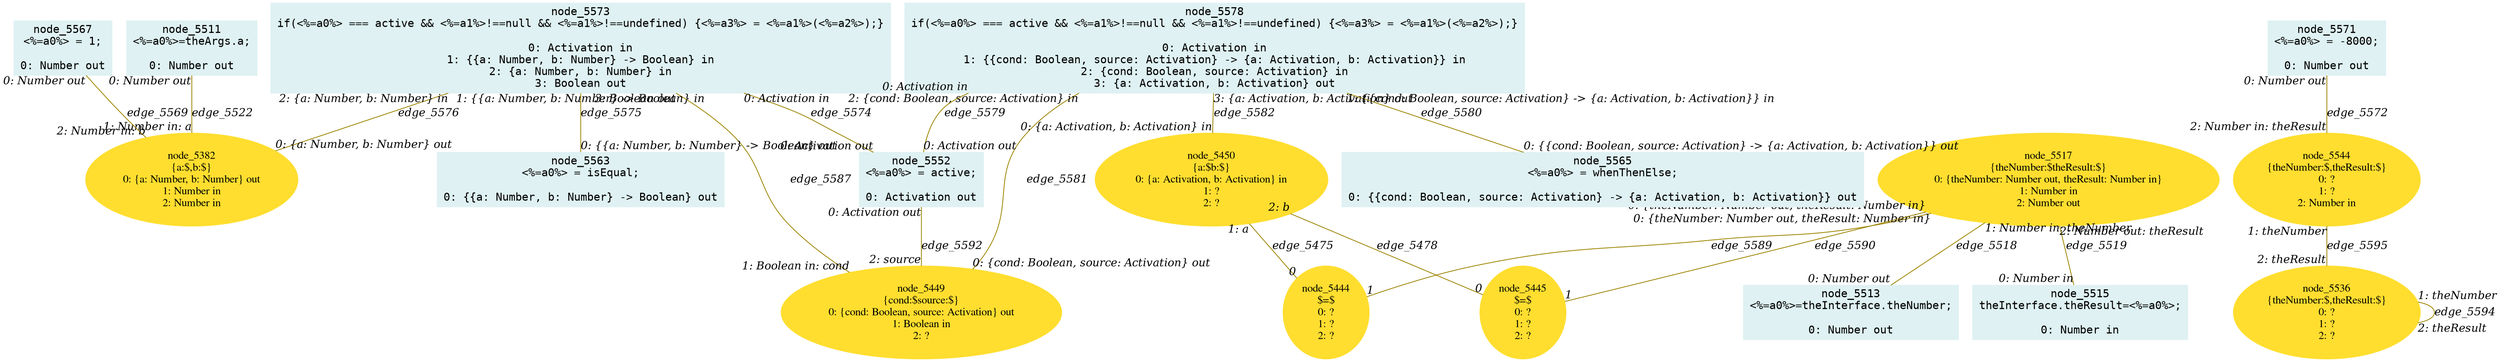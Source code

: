 digraph g{node_5382 [shape="ellipse", style="filled", color="#ffde2f", fontname="Times", label="node_5382
{a:$,b:$}
0: {a: Number, b: Number} out
1: Number in
2: Number in" ]
node_5444 [shape="ellipse", style="filled", color="#ffde2f", fontname="Times", label="node_5444
$=$
0: ?
1: ?
2: ?" ]
node_5445 [shape="ellipse", style="filled", color="#ffde2f", fontname="Times", label="node_5445
$=$
0: ?
1: ?
2: ?" ]
node_5449 [shape="ellipse", style="filled", color="#ffde2f", fontname="Times", label="node_5449
{cond:$source:$}
0: {cond: Boolean, source: Activation} out
1: Boolean in
2: ?" ]
node_5450 [shape="ellipse", style="filled", color="#ffde2f", fontname="Times", label="node_5450
{a:$b:$}
0: {a: Activation, b: Activation} in
1: ?
2: ?" ]
node_5511 [shape="box", style="filled", color="#dff1f2", fontname="Courier", label="node_5511
<%=a0%>=theArgs.a;

0: Number out" ]
node_5513 [shape="box", style="filled", color="#dff1f2", fontname="Courier", label="node_5513
<%=a0%>=theInterface.theNumber;

0: Number out" ]
node_5515 [shape="box", style="filled", color="#dff1f2", fontname="Courier", label="node_5515
theInterface.theResult=<%=a0%>;

0: Number in" ]
node_5517 [shape="ellipse", style="filled", color="#ffde2f", fontname="Times", label="node_5517
{theNumber:$theResult:$}
0: {theNumber: Number out, theResult: Number in}
1: Number in
2: Number out" ]
node_5536 [shape="ellipse", style="filled", color="#ffde2f", fontname="Times", label="node_5536
{theNumber:$,theResult:$}
0: ?
1: ?
2: ?" ]
node_5544 [shape="ellipse", style="filled", color="#ffde2f", fontname="Times", label="node_5544
{theNumber:$,theResult:$}
0: ?
1: ?
2: Number in" ]
node_5552 [shape="box", style="filled", color="#dff1f2", fontname="Courier", label="node_5552
<%=a0%> = active;

0: Activation out" ]
node_5563 [shape="box", style="filled", color="#dff1f2", fontname="Courier", label="node_5563
<%=a0%> = isEqual;

0: {{a: Number, b: Number} -> Boolean} out" ]
node_5565 [shape="box", style="filled", color="#dff1f2", fontname="Courier", label="node_5565
<%=a0%> = whenThenElse;

0: {{cond: Boolean, source: Activation} -> {a: Activation, b: Activation}} out" ]
node_5567 [shape="box", style="filled", color="#dff1f2", fontname="Courier", label="node_5567
<%=a0%> = 1;

0: Number out" ]
node_5571 [shape="box", style="filled", color="#dff1f2", fontname="Courier", label="node_5571
<%=a0%> = -8000;

0: Number out" ]
node_5573 [shape="box", style="filled", color="#dff1f2", fontname="Courier", label="node_5573
if(<%=a0%> === active && <%=a1%>!==null && <%=a1%>!==undefined) {<%=a3%> = <%=a1%>(<%=a2%>);}

0: Activation in
1: {{a: Number, b: Number} -> Boolean} in
2: {a: Number, b: Number} in
3: Boolean out" ]
node_5578 [shape="box", style="filled", color="#dff1f2", fontname="Courier", label="node_5578
if(<%=a0%> === active && <%=a1%>!==null && <%=a1%>!==undefined) {<%=a3%> = <%=a1%>(<%=a2%>);}

0: Activation in
1: {{cond: Boolean, source: Activation} -> {a: Activation, b: Activation}} in
2: {cond: Boolean, source: Activation} in
3: {a: Activation, b: Activation} out" ]
node_5450 -> node_5444 [dir=none, arrowHead=none, fontname="Times-Italic", arrowsize=1, color="#9d8400", label="edge_5475",  headlabel="0", taillabel="1: a" ]
node_5450 -> node_5445 [dir=none, arrowHead=none, fontname="Times-Italic", arrowsize=1, color="#9d8400", label="edge_5478",  headlabel="0", taillabel="2: b" ]
node_5517 -> node_5513 [dir=none, arrowHead=none, fontname="Times-Italic", arrowsize=1, color="#9d8400", label="edge_5518",  headlabel="0: Number out", taillabel="1: Number in: theNumber" ]
node_5517 -> node_5515 [dir=none, arrowHead=none, fontname="Times-Italic", arrowsize=1, color="#9d8400", label="edge_5519",  headlabel="0: Number in", taillabel="2: Number out: theResult" ]
node_5511 -> node_5382 [dir=none, arrowHead=none, fontname="Times-Italic", arrowsize=1, color="#9d8400", label="edge_5522",  headlabel="1: Number in: a", taillabel="0: Number out" ]
node_5567 -> node_5382 [dir=none, arrowHead=none, fontname="Times-Italic", arrowsize=1, color="#9d8400", label="edge_5569",  headlabel="2: Number in: b", taillabel="0: Number out" ]
node_5571 -> node_5544 [dir=none, arrowHead=none, fontname="Times-Italic", arrowsize=1, color="#9d8400", label="edge_5572",  headlabel="2: Number in: theResult", taillabel="0: Number out" ]
node_5573 -> node_5552 [dir=none, arrowHead=none, fontname="Times-Italic", arrowsize=1, color="#9d8400", label="edge_5574",  headlabel="0: Activation out", taillabel="0: Activation in" ]
node_5573 -> node_5563 [dir=none, arrowHead=none, fontname="Times-Italic", arrowsize=1, color="#9d8400", label="edge_5575",  headlabel="0: {{a: Number, b: Number} -> Boolean} out", taillabel="1: {{a: Number, b: Number} -> Boolean} in" ]
node_5573 -> node_5382 [dir=none, arrowHead=none, fontname="Times-Italic", arrowsize=1, color="#9d8400", label="edge_5576",  headlabel="0: {a: Number, b: Number} out", taillabel="2: {a: Number, b: Number} in" ]
node_5578 -> node_5552 [dir=none, arrowHead=none, fontname="Times-Italic", arrowsize=1, color="#9d8400", label="edge_5579",  headlabel="0: Activation out", taillabel="0: Activation in" ]
node_5578 -> node_5565 [dir=none, arrowHead=none, fontname="Times-Italic", arrowsize=1, color="#9d8400", label="edge_5580",  headlabel="0: {{cond: Boolean, source: Activation} -> {a: Activation, b: Activation}} out", taillabel="1: {{cond: Boolean, source: Activation} -> {a: Activation, b: Activation}} in" ]
node_5578 -> node_5449 [dir=none, arrowHead=none, fontname="Times-Italic", arrowsize=1, color="#9d8400", label="edge_5581",  headlabel="0: {cond: Boolean, source: Activation} out", taillabel="2: {cond: Boolean, source: Activation} in" ]
node_5578 -> node_5450 [dir=none, arrowHead=none, fontname="Times-Italic", arrowsize=1, color="#9d8400", label="edge_5582",  headlabel="0: {a: Activation, b: Activation} in", taillabel="3: {a: Activation, b: Activation} out" ]
node_5449 -> node_5573 [dir=none, arrowHead=none, fontname="Times-Italic", arrowsize=1, color="#9d8400", label="edge_5587",  headlabel="3: Boolean out", taillabel="1: Boolean in: cond" ]
node_5517 -> node_5444 [dir=none, arrowHead=none, fontname="Times-Italic", arrowsize=1, color="#9d8400", label="edge_5589",  headlabel="1", taillabel="0: {theNumber: Number out, theResult: Number in}" ]
node_5517 -> node_5445 [dir=none, arrowHead=none, fontname="Times-Italic", arrowsize=1, color="#9d8400", label="edge_5590",  headlabel="1", taillabel="0: {theNumber: Number out, theResult: Number in}" ]
node_5552 -> node_5449 [dir=none, arrowHead=none, fontname="Times-Italic", arrowsize=1, color="#9d8400", label="edge_5592",  headlabel="2: source", taillabel="0: Activation out" ]
node_5536 -> node_5536 [dir=none, arrowHead=none, fontname="Times-Italic", arrowsize=1, color="#9d8400", label="edge_5594",  headlabel="2: theResult", taillabel="1: theNumber" ]
node_5544 -> node_5536 [dir=none, arrowHead=none, fontname="Times-Italic", arrowsize=1, color="#9d8400", label="edge_5595",  headlabel="2: theResult", taillabel="1: theNumber" ]
}